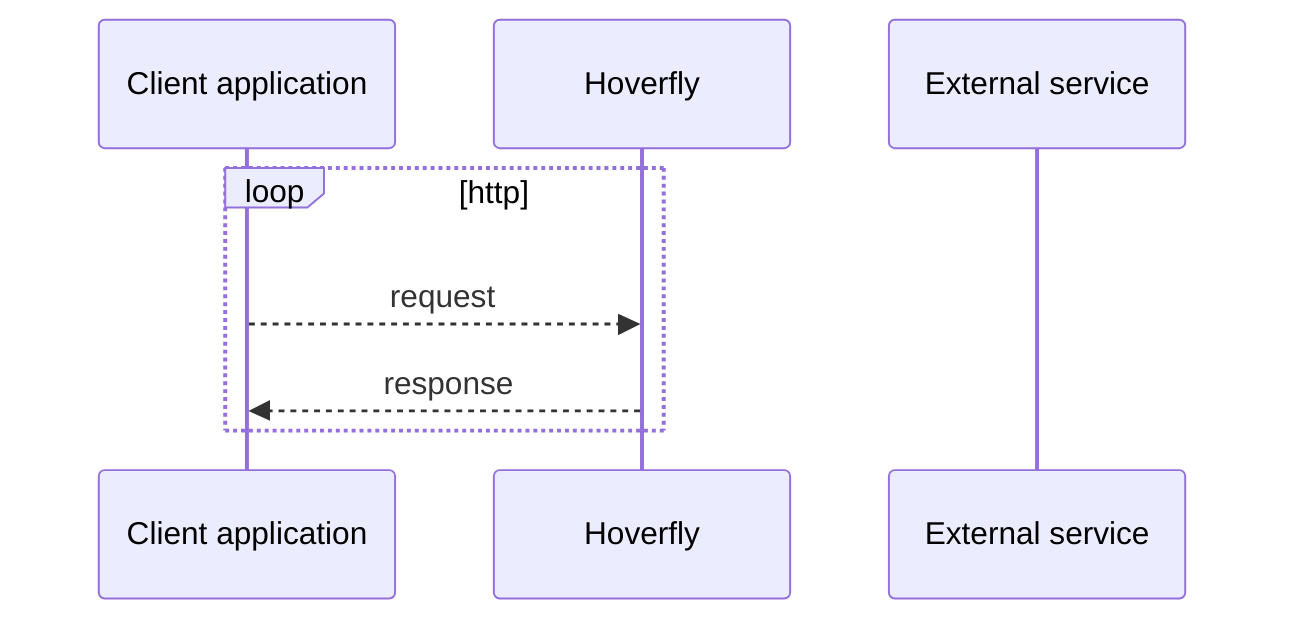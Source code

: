 sequenceDiagram
    participant Client application
    participant Hoverfly
    participant External service
    loop http
        Client application -->> Hoverfly: request
        Hoverfly -->> Client application: response
    end